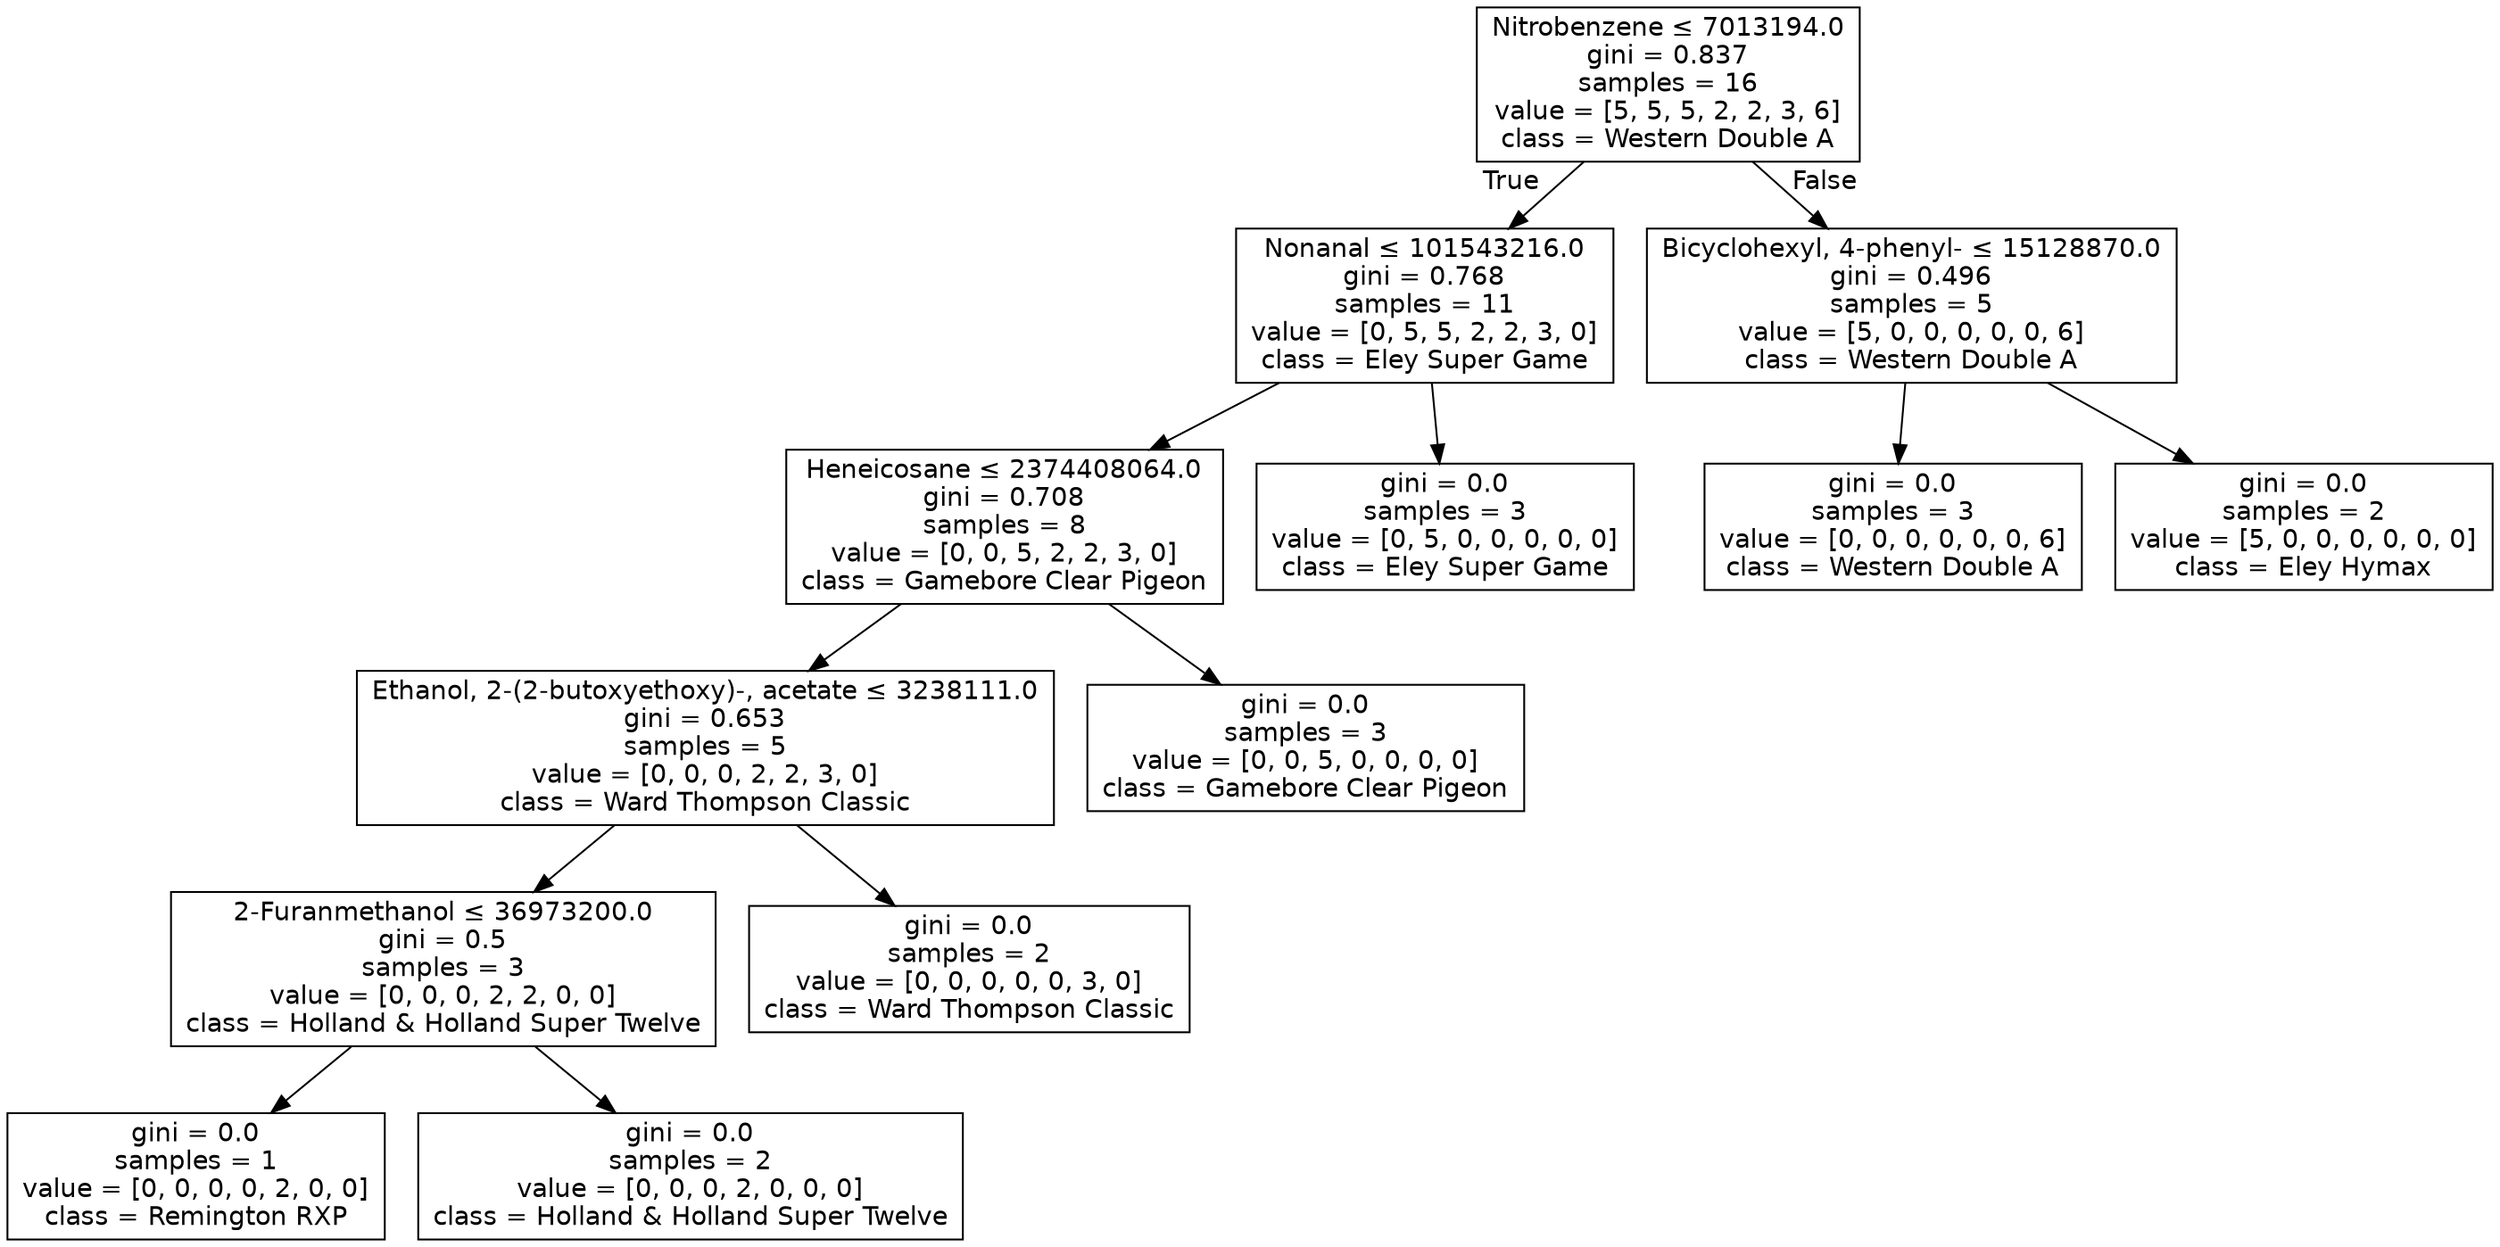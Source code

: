 digraph Tree {
node [shape=box, fontname="helvetica"] ;
edge [fontname="helvetica"] ;
0 [label=<Nitrobenzene &le; 7013194.0<br/>gini = 0.837<br/>samples = 16<br/>value = [5, 5, 5, 2, 2, 3, 6]<br/>class = Western Double A>] ;
1 [label=<Nonanal &le; 101543216.0<br/>gini = 0.768<br/>samples = 11<br/>value = [0, 5, 5, 2, 2, 3, 0]<br/>class = Eley Super Game>] ;
0 -> 1 [labeldistance=2.5, labelangle=45, headlabel="True"] ;
2 [label=<Heneicosane &le; 2374408064.0<br/>gini = 0.708<br/>samples = 8<br/>value = [0, 0, 5, 2, 2, 3, 0]<br/>class = Gamebore Clear Pigeon>] ;
1 -> 2 ;
3 [label=<Ethanol, 2-(2-butoxyethoxy)-, acetate &le; 3238111.0<br/>gini = 0.653<br/>samples = 5<br/>value = [0, 0, 0, 2, 2, 3, 0]<br/>class = Ward Thompson Classic>] ;
2 -> 3 ;
4 [label=<2-Furanmethanol &le; 36973200.0<br/>gini = 0.5<br/>samples = 3<br/>value = [0, 0, 0, 2, 2, 0, 0]<br/>class = Holland &amp; Holland Super Twelve>] ;
3 -> 4 ;
5 [label=<gini = 0.0<br/>samples = 1<br/>value = [0, 0, 0, 0, 2, 0, 0]<br/>class = Remington RXP>] ;
4 -> 5 ;
6 [label=<gini = 0.0<br/>samples = 2<br/>value = [0, 0, 0, 2, 0, 0, 0]<br/>class = Holland &amp; Holland Super Twelve>] ;
4 -> 6 ;
7 [label=<gini = 0.0<br/>samples = 2<br/>value = [0, 0, 0, 0, 0, 3, 0]<br/>class = Ward Thompson Classic>] ;
3 -> 7 ;
8 [label=<gini = 0.0<br/>samples = 3<br/>value = [0, 0, 5, 0, 0, 0, 0]<br/>class = Gamebore Clear Pigeon>] ;
2 -> 8 ;
9 [label=<gini = 0.0<br/>samples = 3<br/>value = [0, 5, 0, 0, 0, 0, 0]<br/>class = Eley Super Game>] ;
1 -> 9 ;
10 [label=<Bicyclohexyl, 4-phenyl- &le; 15128870.0<br/>gini = 0.496<br/>samples = 5<br/>value = [5, 0, 0, 0, 0, 0, 6]<br/>class = Western Double A>] ;
0 -> 10 [labeldistance=2.5, labelangle=-45, headlabel="False"] ;
11 [label=<gini = 0.0<br/>samples = 3<br/>value = [0, 0, 0, 0, 0, 0, 6]<br/>class = Western Double A>] ;
10 -> 11 ;
12 [label=<gini = 0.0<br/>samples = 2<br/>value = [5, 0, 0, 0, 0, 0, 0]<br/>class = Eley Hymax>] ;
10 -> 12 ;
}
